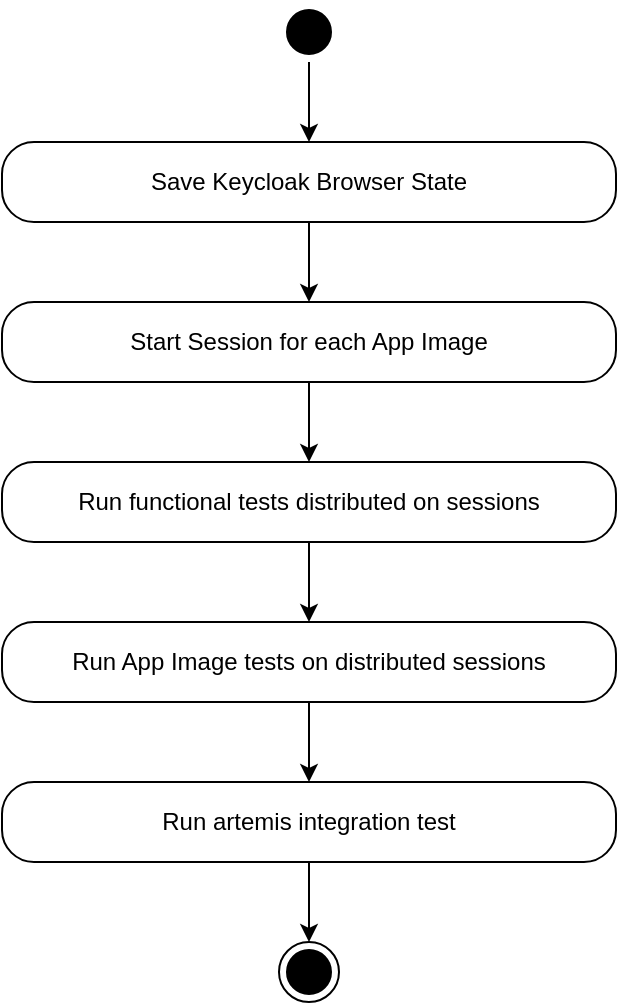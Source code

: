 <mxfile version="28.2.0">
  <diagram name="Page-1" id="geJmPsC-Qgyu1iLCh9Wq">
    <mxGraphModel dx="1058" dy="912" grid="1" gridSize="10" guides="1" tooltips="1" connect="1" arrows="1" fold="1" page="1" pageScale="1" pageWidth="850" pageHeight="1100" math="0" shadow="0">
      <root>
        <mxCell id="0" />
        <mxCell id="1" parent="0" />
        <mxCell id="XZie519DQL4sXko8tS1P-1" style="edgeStyle=orthogonalEdgeStyle;rounded=0;orthogonalLoop=1;jettySize=auto;html=1;" edge="1" parent="1" source="XZie519DQL4sXko8tS1P-2" target="XZie519DQL4sXko8tS1P-4">
          <mxGeometry relative="1" as="geometry">
            <Array as="points" />
          </mxGeometry>
        </mxCell>
        <mxCell id="XZie519DQL4sXko8tS1P-2" value="" style="ellipse;html=1;shape=startState;fillColor=light-dark(#000000,#000000);strokeColor=light-dark(#000000,#000000);" vertex="1" parent="1">
          <mxGeometry x="398.5" y="60" width="30" height="30" as="geometry" />
        </mxCell>
        <mxCell id="XZie519DQL4sXko8tS1P-3" style="edgeStyle=orthogonalEdgeStyle;rounded=0;orthogonalLoop=1;jettySize=auto;html=1;" edge="1" parent="1" source="XZie519DQL4sXko8tS1P-4" target="XZie519DQL4sXko8tS1P-6">
          <mxGeometry relative="1" as="geometry" />
        </mxCell>
        <mxCell id="XZie519DQL4sXko8tS1P-4" value="Save Keycloak Browser State" style="rounded=1;whiteSpace=wrap;html=1;arcSize=40;fontColor=#000000;fillColor=default;strokeColor=light-dark(#000000,#000000);fillStyle=auto;" vertex="1" parent="1">
          <mxGeometry x="260" y="130" width="307" height="40" as="geometry" />
        </mxCell>
        <mxCell id="XZie519DQL4sXko8tS1P-5" style="edgeStyle=orthogonalEdgeStyle;rounded=0;orthogonalLoop=1;jettySize=auto;html=1;" edge="1" parent="1" source="XZie519DQL4sXko8tS1P-6" target="XZie519DQL4sXko8tS1P-9">
          <mxGeometry relative="1" as="geometry" />
        </mxCell>
        <mxCell id="XZie519DQL4sXko8tS1P-6" value="Start Session for each App Image" style="rounded=1;whiteSpace=wrap;html=1;arcSize=40;fontColor=#000000;fillColor=default;strokeColor=light-dark(#000000,#000000);fillStyle=auto;" vertex="1" parent="1">
          <mxGeometry x="260" y="210" width="307" height="40" as="geometry" />
        </mxCell>
        <mxCell id="XZie519DQL4sXko8tS1P-7" value="" style="ellipse;html=1;shape=endState;fillColor=#000000;strokeColor=light-dark(#000000,#000000);" vertex="1" parent="1">
          <mxGeometry x="398.5" y="530" width="30" height="30" as="geometry" />
        </mxCell>
        <mxCell id="XZie519DQL4sXko8tS1P-8" style="edgeStyle=orthogonalEdgeStyle;rounded=0;orthogonalLoop=1;jettySize=auto;html=1;" edge="1" parent="1" source="XZie519DQL4sXko8tS1P-9" target="XZie519DQL4sXko8tS1P-11">
          <mxGeometry relative="1" as="geometry" />
        </mxCell>
        <mxCell id="XZie519DQL4sXko8tS1P-9" value="Run functional tests distributed on sessions" style="rounded=1;whiteSpace=wrap;html=1;arcSize=40;fontColor=#000000;fillColor=default;strokeColor=light-dark(#000000,#000000);fillStyle=auto;" vertex="1" parent="1">
          <mxGeometry x="260" y="290" width="307" height="40" as="geometry" />
        </mxCell>
        <mxCell id="XZie519DQL4sXko8tS1P-10" style="edgeStyle=orthogonalEdgeStyle;rounded=0;orthogonalLoop=1;jettySize=auto;html=1;" edge="1" parent="1" source="XZie519DQL4sXko8tS1P-11" target="XZie519DQL4sXko8tS1P-13">
          <mxGeometry relative="1" as="geometry" />
        </mxCell>
        <mxCell id="XZie519DQL4sXko8tS1P-11" value="Run App Image tests on distributed sessions" style="rounded=1;whiteSpace=wrap;html=1;arcSize=40;fontColor=#000000;fillColor=default;strokeColor=light-dark(#000000,#000000);fillStyle=auto;" vertex="1" parent="1">
          <mxGeometry x="260" y="370" width="307" height="40" as="geometry" />
        </mxCell>
        <mxCell id="XZie519DQL4sXko8tS1P-12" style="edgeStyle=orthogonalEdgeStyle;rounded=0;orthogonalLoop=1;jettySize=auto;html=1;" edge="1" parent="1" source="XZie519DQL4sXko8tS1P-13">
          <mxGeometry relative="1" as="geometry">
            <mxPoint x="413.5" y="530" as="targetPoint" />
          </mxGeometry>
        </mxCell>
        <mxCell id="XZie519DQL4sXko8tS1P-13" value="Run artemis integration test" style="rounded=1;whiteSpace=wrap;html=1;arcSize=40;fontColor=#000000;fillColor=default;strokeColor=light-dark(#000000,#000000);fillStyle=auto;" vertex="1" parent="1">
          <mxGeometry x="260" y="450" width="307" height="40" as="geometry" />
        </mxCell>
      </root>
    </mxGraphModel>
  </diagram>
</mxfile>
